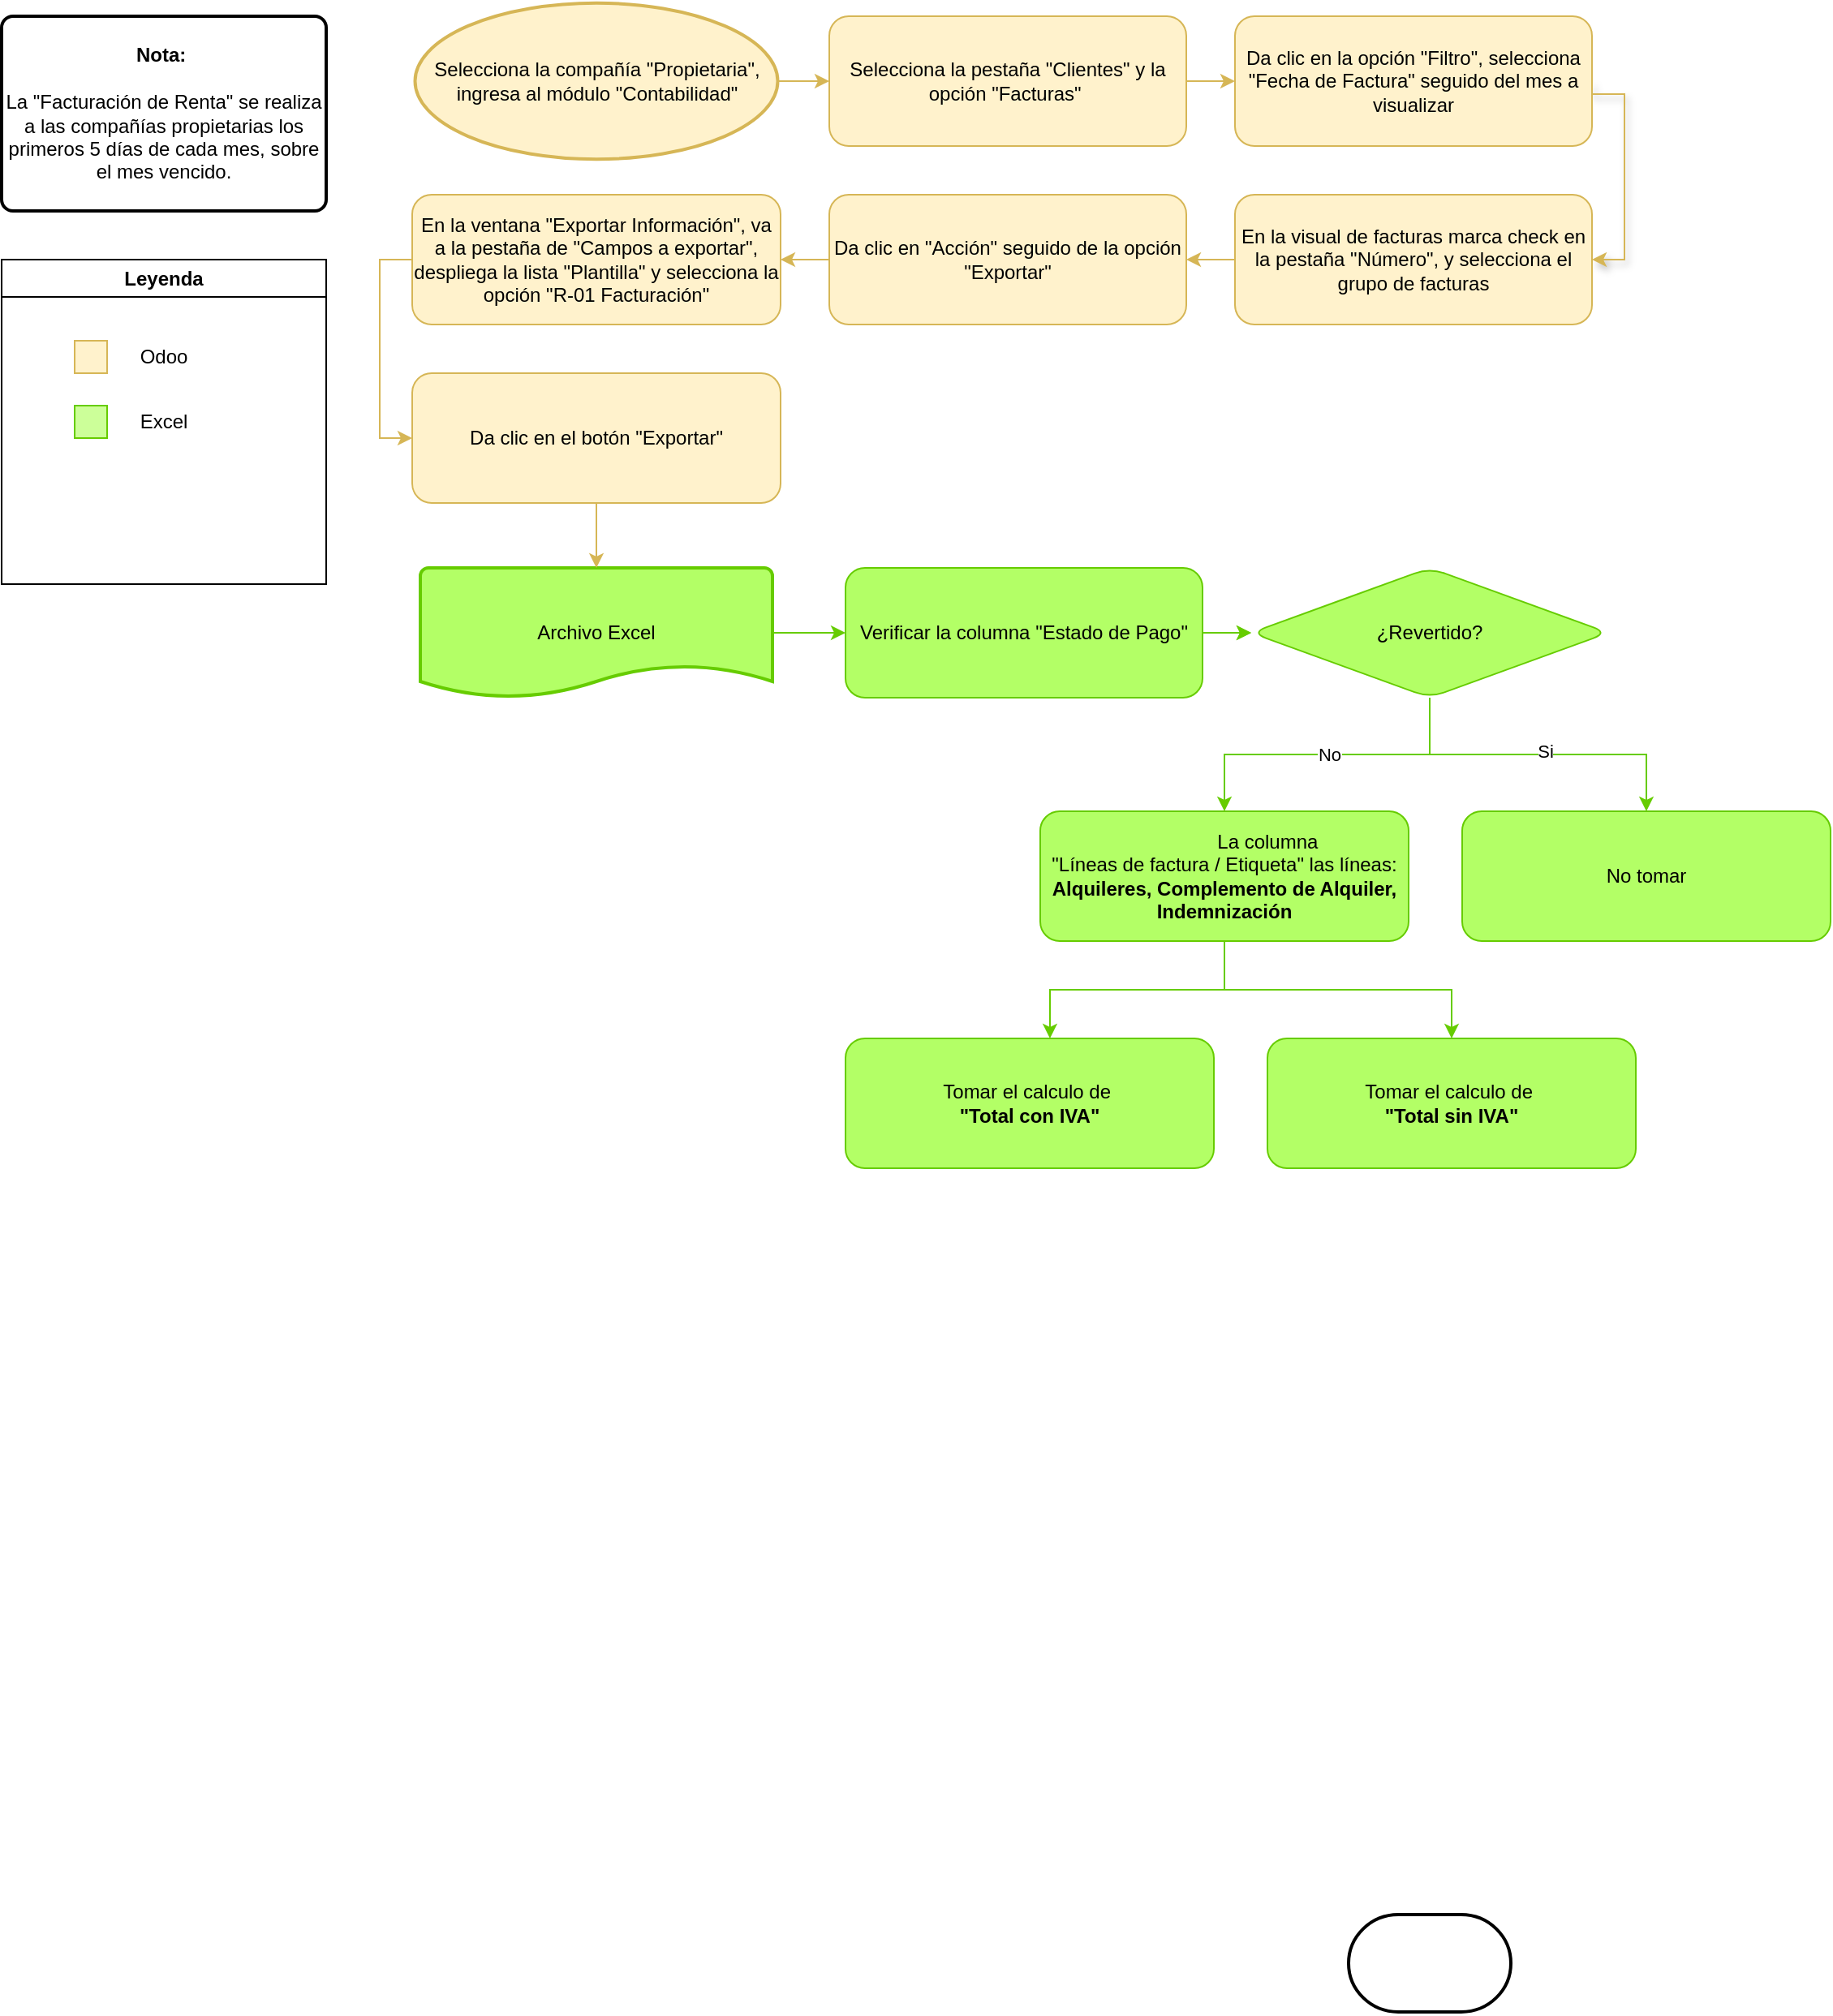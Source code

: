 <mxfile version="24.7.17" pages="5">
  <diagram id="C5RBs43oDa-KdzZeNtuy" name="Renta">
    <mxGraphModel dx="2021" dy="566" grid="1" gridSize="10" guides="1" tooltips="1" connect="1" arrows="1" fold="1" page="1" pageScale="1" pageWidth="827" pageHeight="1169" math="0" shadow="0">
      <root>
        <mxCell id="WIyWlLk6GJQsqaUBKTNV-0" />
        <mxCell id="WIyWlLk6GJQsqaUBKTNV-1" parent="WIyWlLk6GJQsqaUBKTNV-0" />
        <mxCell id="KAMWv7pemtYJYZv9y_ob-0" style="edgeStyle=orthogonalEdgeStyle;rounded=0;orthogonalLoop=1;jettySize=auto;html=1;fillColor=#fff2cc;strokeColor=#d6b656;" parent="WIyWlLk6GJQsqaUBKTNV-1" edge="1">
          <mxGeometry relative="1" as="geometry">
            <mxPoint x="220" y="140" as="targetPoint" />
            <mxPoint x="220" y="140" as="sourcePoint" />
          </mxGeometry>
        </mxCell>
        <mxCell id="KAMWv7pemtYJYZv9y_ob-62" style="edgeStyle=orthogonalEdgeStyle;rounded=0;orthogonalLoop=1;jettySize=auto;html=1;exitX=1;exitY=0.5;exitDx=0;exitDy=0;entryX=0;entryY=0.5;entryDx=0;entryDy=0;strokeColor=#D6B656;" parent="WIyWlLk6GJQsqaUBKTNV-1" source="WIyWlLk6GJQsqaUBKTNV-7" target="WIyWlLk6GJQsqaUBKTNV-12" edge="1">
          <mxGeometry relative="1" as="geometry" />
        </mxCell>
        <mxCell id="WIyWlLk6GJQsqaUBKTNV-7" value="Selecciona la pestaña &quot;Clientes&quot; y la opción &quot;Facturas&quot;&amp;nbsp;" style="rounded=1;whiteSpace=wrap;html=1;fontSize=12;glass=0;strokeWidth=1;shadow=0;fillColor=#fff2cc;strokeColor=#d6b656;" parent="WIyWlLk6GJQsqaUBKTNV-1" vertex="1">
          <mxGeometry x="330" y="70.01" width="220" height="80" as="geometry" />
        </mxCell>
        <mxCell id="KAMWv7pemtYJYZv9y_ob-55" style="edgeStyle=orthogonalEdgeStyle;rounded=0;orthogonalLoop=1;jettySize=auto;html=1;exitX=1;exitY=0.5;exitDx=0;exitDy=0;strokeColor=#D6B656;fillColor=#FFD966;shadow=1;entryX=1;entryY=0.5;entryDx=0;entryDy=0;" parent="WIyWlLk6GJQsqaUBKTNV-1" source="WIyWlLk6GJQsqaUBKTNV-12" target="KAMWv7pemtYJYZv9y_ob-1" edge="1">
          <mxGeometry relative="1" as="geometry">
            <mxPoint x="820.345" y="240" as="targetPoint" />
            <Array as="points">
              <mxPoint x="800" y="118" />
              <mxPoint x="820" y="118" />
              <mxPoint x="820" y="220" />
            </Array>
          </mxGeometry>
        </mxCell>
        <mxCell id="WIyWlLk6GJQsqaUBKTNV-12" value="Da clic en la opción &quot;Filtro&quot;, selecciona &quot;Fecha de Factura&quot; seguido del mes a visualizar" style="rounded=1;whiteSpace=wrap;html=1;fontSize=12;glass=0;strokeWidth=1;shadow=0;fillColor=#fff2cc;strokeColor=#d6b656;" parent="WIyWlLk6GJQsqaUBKTNV-1" vertex="1">
          <mxGeometry x="580" y="70.01" width="220" height="80" as="geometry" />
        </mxCell>
        <mxCell id="KAMWv7pemtYJYZv9y_ob-59" style="edgeStyle=orthogonalEdgeStyle;rounded=0;orthogonalLoop=1;jettySize=auto;html=1;exitX=0;exitY=0.5;exitDx=0;exitDy=0;entryX=1;entryY=0.5;entryDx=0;entryDy=0;strokeColor=#D6B656;" parent="WIyWlLk6GJQsqaUBKTNV-1" source="KAMWv7pemtYJYZv9y_ob-1" target="KAMWv7pemtYJYZv9y_ob-3" edge="1">
          <mxGeometry relative="1" as="geometry" />
        </mxCell>
        <mxCell id="KAMWv7pemtYJYZv9y_ob-1" value="En la visual de facturas marca check en la pestaña &quot;Número&quot;, y selecciona el grupo de facturas" style="rounded=1;whiteSpace=wrap;html=1;fontSize=12;glass=0;strokeWidth=1;shadow=0;fillColor=#FFF2CC;strokeColor=#d6b656;" parent="WIyWlLk6GJQsqaUBKTNV-1" vertex="1">
          <mxGeometry x="580" y="180" width="220" height="80" as="geometry" />
        </mxCell>
        <mxCell id="KAMWv7pemtYJYZv9y_ob-60" value="" style="edgeStyle=orthogonalEdgeStyle;rounded=0;orthogonalLoop=1;jettySize=auto;html=1;strokeColor=#D6B656;" parent="WIyWlLk6GJQsqaUBKTNV-1" source="KAMWv7pemtYJYZv9y_ob-3" target="KAMWv7pemtYJYZv9y_ob-38" edge="1">
          <mxGeometry relative="1" as="geometry" />
        </mxCell>
        <mxCell id="KAMWv7pemtYJYZv9y_ob-3" value="Da clic en &quot;Acción&quot; seguido de la opción &quot;Exportar&quot;" style="rounded=1;whiteSpace=wrap;html=1;fontSize=12;glass=0;strokeWidth=1;shadow=0;fillColor=#fff2cc;strokeColor=#d6b656;" parent="WIyWlLk6GJQsqaUBKTNV-1" vertex="1">
          <mxGeometry x="330" y="180" width="220" height="80" as="geometry" />
        </mxCell>
        <mxCell id="xKKki33RpCwuL4efQ2zm-20" style="edgeStyle=orthogonalEdgeStyle;rounded=0;orthogonalLoop=1;jettySize=auto;html=1;exitX=1;exitY=0.5;exitDx=0;exitDy=0;exitPerimeter=0;entryX=0;entryY=0.5;entryDx=0;entryDy=0;strokeColor=#66CC00;" parent="WIyWlLk6GJQsqaUBKTNV-1" source="KAMWv7pemtYJYZv9y_ob-32" target="KAMWv7pemtYJYZv9y_ob-66" edge="1">
          <mxGeometry relative="1" as="geometry" />
        </mxCell>
        <mxCell id="KAMWv7pemtYJYZv9y_ob-32" value="Archivo Excel" style="strokeWidth=2;html=1;shape=mxgraph.flowchart.document2;whiteSpace=wrap;size=0.25;fillColor=#B3FF66;strokeColor=#66CC00;" parent="WIyWlLk6GJQsqaUBKTNV-1" vertex="1">
          <mxGeometry x="78" y="410" width="217" height="80" as="geometry" />
        </mxCell>
        <mxCell id="KAMWv7pemtYJYZv9y_ob-34" value="" style="strokeWidth=2;html=1;shape=mxgraph.flowchart.terminator;whiteSpace=wrap;" parent="WIyWlLk6GJQsqaUBKTNV-1" vertex="1">
          <mxGeometry x="650" y="1240" width="100" height="60" as="geometry" />
        </mxCell>
        <mxCell id="KAMWv7pemtYJYZv9y_ob-63" style="edgeStyle=orthogonalEdgeStyle;rounded=0;orthogonalLoop=1;jettySize=auto;html=1;exitX=0;exitY=0.5;exitDx=0;exitDy=0;entryX=0;entryY=0.5;entryDx=0;entryDy=0;strokeColor=#D6B656;" parent="WIyWlLk6GJQsqaUBKTNV-1" source="KAMWv7pemtYJYZv9y_ob-38" target="KAMWv7pemtYJYZv9y_ob-45" edge="1">
          <mxGeometry relative="1" as="geometry" />
        </mxCell>
        <mxCell id="KAMWv7pemtYJYZv9y_ob-38" value="En la ventana &quot;Exportar Información&quot;, va a la pestaña de &quot;Campos a exportar&quot;, despliega la lista &quot;Plantilla&quot; y selecciona la opción &quot;R-01 Facturación&quot;" style="rounded=1;whiteSpace=wrap;html=1;fontSize=12;glass=0;strokeWidth=1;shadow=0;fillColor=#fff2cc;strokeColor=#d6b656;" parent="WIyWlLk6GJQsqaUBKTNV-1" vertex="1">
          <mxGeometry x="73" y="180" width="227" height="80" as="geometry" />
        </mxCell>
        <mxCell id="KAMWv7pemtYJYZv9y_ob-42" value="Leyenda" style="swimlane;whiteSpace=wrap;html=1;" parent="WIyWlLk6GJQsqaUBKTNV-1" vertex="1">
          <mxGeometry x="-180" y="220" width="200" height="200" as="geometry" />
        </mxCell>
        <mxCell id="KAMWv7pemtYJYZv9y_ob-40" value="" style="whiteSpace=wrap;html=1;fillColor=#fff2cc;strokeColor=#d6b656;" parent="KAMWv7pemtYJYZv9y_ob-42" vertex="1">
          <mxGeometry x="45" y="50" width="20" height="20" as="geometry" />
        </mxCell>
        <mxCell id="KAMWv7pemtYJYZv9y_ob-41" value="Odoo" style="text;strokeColor=none;align=center;fillColor=none;html=1;verticalAlign=middle;whiteSpace=wrap;rounded=0;" parent="KAMWv7pemtYJYZv9y_ob-42" vertex="1">
          <mxGeometry x="70" y="45" width="60" height="30" as="geometry" />
        </mxCell>
        <mxCell id="KAMWv7pemtYJYZv9y_ob-43" value="" style="whiteSpace=wrap;html=1;fillColor=#CCFF99;strokeColor=#66CC00;" parent="KAMWv7pemtYJYZv9y_ob-42" vertex="1">
          <mxGeometry x="45" y="90" width="20" height="20" as="geometry" />
        </mxCell>
        <mxCell id="KAMWv7pemtYJYZv9y_ob-46" value="Excel" style="text;strokeColor=none;align=center;fillColor=none;html=1;verticalAlign=middle;whiteSpace=wrap;rounded=0;" parent="KAMWv7pemtYJYZv9y_ob-42" vertex="1">
          <mxGeometry x="70" y="85" width="60" height="30" as="geometry" />
        </mxCell>
        <mxCell id="KAMWv7pemtYJYZv9y_ob-45" value="Da clic en el botón &quot;Exportar&quot;" style="rounded=1;whiteSpace=wrap;html=1;fontSize=12;glass=0;strokeWidth=1;shadow=0;fillColor=#fff2cc;strokeColor=#d6b656;" parent="WIyWlLk6GJQsqaUBKTNV-1" vertex="1">
          <mxGeometry x="73" y="290" width="227" height="80" as="geometry" />
        </mxCell>
        <mxCell id="KAMWv7pemtYJYZv9y_ob-47" value="" style="rounded=0;html=1;jettySize=auto;orthogonalLoop=1;fontSize=11;endArrow=block;endFill=0;endSize=8;strokeWidth=1;shadow=0;labelBackgroundColor=none;edgeStyle=orthogonalEdgeStyle;entryX=0;entryY=0.5;entryDx=0;entryDy=0;fillColor=#fff2cc;strokeColor=#d6b656;" parent="WIyWlLk6GJQsqaUBKTNV-1" target="KAMWv7pemtYJYZv9y_ob-33" edge="1">
          <mxGeometry relative="1" as="geometry">
            <mxPoint x="180" y="111.25" as="sourcePoint" />
            <mxPoint x="365" y="111" as="targetPoint" />
          </mxGeometry>
        </mxCell>
        <mxCell id="KAMWv7pemtYJYZv9y_ob-61" style="edgeStyle=orthogonalEdgeStyle;rounded=0;orthogonalLoop=1;jettySize=auto;html=1;exitX=1;exitY=0.5;exitDx=0;exitDy=0;exitPerimeter=0;entryX=0;entryY=0.5;entryDx=0;entryDy=0;strokeColor=#D6B656;" parent="WIyWlLk6GJQsqaUBKTNV-1" source="KAMWv7pemtYJYZv9y_ob-33" target="WIyWlLk6GJQsqaUBKTNV-7" edge="1">
          <mxGeometry relative="1" as="geometry" />
        </mxCell>
        <mxCell id="KAMWv7pemtYJYZv9y_ob-33" value="Selecciona la compañía &quot;Propietaria&quot;,&lt;div&gt;ingresa al módulo &quot;Contabilidad&quot;&lt;/div&gt;" style="strokeWidth=2;html=1;shape=mxgraph.flowchart.start_1;whiteSpace=wrap;fillColor=#fff2cc;strokeColor=#d6b656;" parent="WIyWlLk6GJQsqaUBKTNV-1" vertex="1">
          <mxGeometry x="74.75" y="61.88" width="223.5" height="96.25" as="geometry" />
        </mxCell>
        <mxCell id="xKKki33RpCwuL4efQ2zm-1" value="" style="edgeStyle=orthogonalEdgeStyle;rounded=0;orthogonalLoop=1;jettySize=auto;html=1;strokeColor=#66CC00;" parent="WIyWlLk6GJQsqaUBKTNV-1" source="KAMWv7pemtYJYZv9y_ob-66" target="xKKki33RpCwuL4efQ2zm-0" edge="1">
          <mxGeometry relative="1" as="geometry" />
        </mxCell>
        <mxCell id="xKKki33RpCwuL4efQ2zm-21" value="" style="edgeStyle=orthogonalEdgeStyle;rounded=0;orthogonalLoop=1;jettySize=auto;html=1;strokeColor=#66CC00;" parent="WIyWlLk6GJQsqaUBKTNV-1" source="KAMWv7pemtYJYZv9y_ob-66" target="xKKki33RpCwuL4efQ2zm-0" edge="1">
          <mxGeometry relative="1" as="geometry" />
        </mxCell>
        <mxCell id="KAMWv7pemtYJYZv9y_ob-66" value="Verificar la columna &quot;Estado de Pago&quot;" style="rounded=1;whiteSpace=wrap;html=1;fontSize=12;glass=0;strokeWidth=1;shadow=0;fillColor=#B3FF66;strokeColor=#66CC00;" parent="WIyWlLk6GJQsqaUBKTNV-1" vertex="1">
          <mxGeometry x="340" y="410" width="220" height="80" as="geometry" />
        </mxCell>
        <mxCell id="kYqyuDIetXGQaD2MVxCo-0" value="&lt;b&gt;Nota:&amp;nbsp;&lt;/b&gt;&lt;div&gt;&lt;br&gt;&lt;div&gt;La &quot;Facturación de Renta&quot; se realiza a las compañías propietarias los primeros 5 días de cada mes, sobre el mes vencido.&lt;/div&gt;&lt;/div&gt;" style="rounded=1;whiteSpace=wrap;html=1;absoluteArcSize=1;arcSize=14;strokeWidth=2;" parent="WIyWlLk6GJQsqaUBKTNV-1" vertex="1">
          <mxGeometry x="-180" y="70.01" width="200" height="120" as="geometry" />
        </mxCell>
        <mxCell id="xKKki33RpCwuL4efQ2zm-15" style="edgeStyle=orthogonalEdgeStyle;rounded=0;orthogonalLoop=1;jettySize=auto;html=1;exitX=0.5;exitY=1;exitDx=0;exitDy=0;entryX=0.5;entryY=0;entryDx=0;entryDy=0;strokeColor=#66CC00;" parent="WIyWlLk6GJQsqaUBKTNV-1" source="xKKki33RpCwuL4efQ2zm-0" target="xKKki33RpCwuL4efQ2zm-3" edge="1">
          <mxGeometry relative="1" as="geometry" />
        </mxCell>
        <mxCell id="N-dcE0tU0T5j_lqWAZVN-1" value="Si" style="edgeLabel;html=1;align=center;verticalAlign=middle;resizable=0;points=[];" vertex="1" connectable="0" parent="xKKki33RpCwuL4efQ2zm-15">
          <mxGeometry x="0.107" y="2" relative="1" as="geometry">
            <mxPoint x="-7" as="offset" />
          </mxGeometry>
        </mxCell>
        <mxCell id="xKKki33RpCwuL4efQ2zm-16" value="" style="edgeStyle=orthogonalEdgeStyle;rounded=0;orthogonalLoop=1;jettySize=auto;html=1;exitX=0.5;exitY=1;exitDx=0;exitDy=0;entryX=0.5;entryY=0;entryDx=0;entryDy=0;strokeColor=#66CC00;" parent="WIyWlLk6GJQsqaUBKTNV-1" source="xKKki33RpCwuL4efQ2zm-0" target="xKKki33RpCwuL4efQ2zm-2" edge="1">
          <mxGeometry relative="1" as="geometry" />
        </mxCell>
        <mxCell id="N-dcE0tU0T5j_lqWAZVN-4" value="No" style="edgeLabel;html=1;align=center;verticalAlign=middle;resizable=0;points=[];" vertex="1" connectable="0" parent="xKKki33RpCwuL4efQ2zm-16">
          <mxGeometry x="-0.012" relative="1" as="geometry">
            <mxPoint as="offset" />
          </mxGeometry>
        </mxCell>
        <mxCell id="xKKki33RpCwuL4efQ2zm-0" value="¿Revertido?" style="rhombus;whiteSpace=wrap;html=1;fillColor=#B3FF66;strokeColor=#66CC00;rounded=1;glass=0;strokeWidth=1;shadow=0;" parent="WIyWlLk6GJQsqaUBKTNV-1" vertex="1">
          <mxGeometry x="590" y="410" width="220" height="80" as="geometry" />
        </mxCell>
        <mxCell id="N-dcE0tU0T5j_lqWAZVN-6" style="edgeStyle=orthogonalEdgeStyle;rounded=0;orthogonalLoop=1;jettySize=auto;html=1;exitX=0.5;exitY=1;exitDx=0;exitDy=0;entryX=0.5;entryY=0;entryDx=0;entryDy=0;strokeColor=#66CC00;" edge="1" parent="WIyWlLk6GJQsqaUBKTNV-1" source="xKKki33RpCwuL4efQ2zm-2" target="xKKki33RpCwuL4efQ2zm-19">
          <mxGeometry relative="1" as="geometry" />
        </mxCell>
        <mxCell id="xKKki33RpCwuL4efQ2zm-2" value="&lt;span style=&quot;white-space: pre;&quot;&gt;&#x9;&lt;span style=&quot;white-space: pre;&quot;&gt;&#x9;&lt;/span&gt;&lt;/span&gt;La columna&lt;div&gt;&amp;nbsp;&quot;Líneas de factura /&amp;nbsp;&lt;span style=&quot;background-color: initial;&quot;&gt;Etiqueta&quot; las líneas:&amp;nbsp;&lt;/span&gt;&lt;div&gt;&lt;b style=&quot;background-color: initial;&quot;&gt;Alquileres, Complemento de Alquiler, Indemnización&lt;/b&gt;&lt;/div&gt;&lt;/div&gt;" style="rounded=1;whiteSpace=wrap;html=1;fontSize=12;glass=0;strokeWidth=1;shadow=0;fillColor=#B3FF66;strokeColor=#66CC00;" parent="WIyWlLk6GJQsqaUBKTNV-1" vertex="1">
          <mxGeometry x="460" y="560" width="227" height="80" as="geometry" />
        </mxCell>
        <mxCell id="xKKki33RpCwuL4efQ2zm-3" value="No tomar" style="rounded=1;whiteSpace=wrap;html=1;fontSize=12;glass=0;strokeWidth=1;shadow=0;fillColor=#B3FF66;strokeColor=#66CC00;" parent="WIyWlLk6GJQsqaUBKTNV-1" vertex="1">
          <mxGeometry x="720" y="560" width="227" height="80" as="geometry" />
        </mxCell>
        <mxCell id="xKKki33RpCwuL4efQ2zm-13" style="edgeStyle=orthogonalEdgeStyle;rounded=0;orthogonalLoop=1;jettySize=auto;html=1;exitX=0.5;exitY=1;exitDx=0;exitDy=0;entryX=0.5;entryY=0;entryDx=0;entryDy=0;entryPerimeter=0;strokeColor=#D6B656;" parent="WIyWlLk6GJQsqaUBKTNV-1" source="KAMWv7pemtYJYZv9y_ob-45" target="KAMWv7pemtYJYZv9y_ob-32" edge="1">
          <mxGeometry relative="1" as="geometry" />
        </mxCell>
        <mxCell id="xKKki33RpCwuL4efQ2zm-18" value="&lt;font style=&quot;vertical-align: inherit;&quot;&gt;&lt;font style=&quot;vertical-align: inherit;&quot;&gt;Tomar el calculo de&amp;nbsp;&lt;/font&gt;&lt;/font&gt;&lt;div&gt;&lt;font style=&quot;vertical-align: inherit;&quot;&gt;&lt;font style=&quot;vertical-align: inherit;&quot;&gt;&lt;b&gt;&quot;Total con IVA&quot;&lt;/b&gt;&lt;/font&gt;&lt;/font&gt;&lt;/div&gt;" style="rounded=1;whiteSpace=wrap;html=1;fontSize=12;glass=0;strokeWidth=1;shadow=0;fillColor=#B3FF66;strokeColor=#66CC00;" parent="WIyWlLk6GJQsqaUBKTNV-1" vertex="1">
          <mxGeometry x="340" y="700" width="227" height="80" as="geometry" />
        </mxCell>
        <mxCell id="xKKki33RpCwuL4efQ2zm-19" value="Tomar el calculo de&amp;nbsp;&lt;div&gt;&lt;b&gt;&quot;Total sin IVA&quot;&lt;/b&gt;&lt;/div&gt;" style="rounded=1;whiteSpace=wrap;html=1;fontSize=12;glass=0;strokeWidth=1;shadow=0;fillColor=#B3FF66;strokeColor=#66CC00;" parent="WIyWlLk6GJQsqaUBKTNV-1" vertex="1">
          <mxGeometry x="600" y="700" width="227" height="80" as="geometry" />
        </mxCell>
        <mxCell id="N-dcE0tU0T5j_lqWAZVN-5" style="edgeStyle=orthogonalEdgeStyle;rounded=0;orthogonalLoop=1;jettySize=auto;html=1;exitX=0.5;exitY=1;exitDx=0;exitDy=0;entryX=0.555;entryY=0;entryDx=0;entryDy=0;entryPerimeter=0;strokeColor=#66CC00;" edge="1" parent="WIyWlLk6GJQsqaUBKTNV-1" source="xKKki33RpCwuL4efQ2zm-2" target="xKKki33RpCwuL4efQ2zm-18">
          <mxGeometry relative="1" as="geometry" />
        </mxCell>
      </root>
    </mxGraphModel>
  </diagram>
  <diagram id="-vHR2xykFvGKS9n4lJ0j" name="Gastos Reembolsables">
    <mxGraphModel dx="2021" dy="566" grid="1" gridSize="10" guides="1" tooltips="1" connect="1" arrows="1" fold="1" page="1" pageScale="1" pageWidth="827" pageHeight="1169" math="0" shadow="0">
      <root>
        <mxCell id="0" />
        <mxCell id="1" parent="0" />
        <mxCell id="HabyqpvQ-63LSKwvWhZR-1" style="edgeStyle=orthogonalEdgeStyle;rounded=0;orthogonalLoop=1;jettySize=auto;html=1;fillColor=#fff2cc;strokeColor=#d6b656;" parent="1" edge="1">
          <mxGeometry relative="1" as="geometry">
            <mxPoint x="220" y="140" as="targetPoint" />
            <mxPoint x="220" y="140" as="sourcePoint" />
          </mxGeometry>
        </mxCell>
        <mxCell id="E8Wn0cG4T92t8glCtYgr-1" value="" style="edgeStyle=orthogonalEdgeStyle;rounded=0;orthogonalLoop=1;jettySize=auto;html=1;strokeColor=#D6B656;" parent="1" source="HabyqpvQ-63LSKwvWhZR-3" target="HabyqpvQ-63LSKwvWhZR-26" edge="1">
          <mxGeometry relative="1" as="geometry" />
        </mxCell>
        <mxCell id="HabyqpvQ-63LSKwvWhZR-3" value="Selecciona la pestaña &quot;Clientes&quot; y la opción &quot;Facturas Gastos Reembolsables&quot;&amp;nbsp;" style="rounded=1;whiteSpace=wrap;html=1;fontSize=12;glass=0;strokeWidth=1;shadow=0;fillColor=#fff2cc;strokeColor=#d6b656;" parent="1" vertex="1">
          <mxGeometry x="330" y="70.01" width="220" height="80" as="geometry" />
        </mxCell>
        <mxCell id="E8Wn0cG4T92t8glCtYgr-4" style="edgeStyle=orthogonalEdgeStyle;rounded=0;orthogonalLoop=1;jettySize=auto;html=1;exitX=0;exitY=0.5;exitDx=0;exitDy=0;entryX=1;entryY=0.5;entryDx=0;entryDy=0;strokeColor=#D6B656;" parent="1" source="HabyqpvQ-63LSKwvWhZR-5" target="HabyqpvQ-63LSKwvWhZR-7" edge="1">
          <mxGeometry relative="1" as="geometry" />
        </mxCell>
        <mxCell id="HabyqpvQ-63LSKwvWhZR-5" value="Da clic en la opción &quot;Filtro&quot;, selecciona &quot;Fecha de Factura&quot; seguido del mes a visualizar" style="rounded=1;whiteSpace=wrap;html=1;fontSize=12;glass=0;strokeWidth=1;shadow=0;fillColor=#fff2cc;strokeColor=#d6b656;" parent="1" vertex="1">
          <mxGeometry x="580" y="190" width="220" height="80" as="geometry" />
        </mxCell>
        <mxCell id="HabyqpvQ-63LSKwvWhZR-6" style="edgeStyle=orthogonalEdgeStyle;rounded=0;orthogonalLoop=1;jettySize=auto;html=1;exitX=0;exitY=0.5;exitDx=0;exitDy=0;entryX=1;entryY=0.5;entryDx=0;entryDy=0;strokeColor=#D6B656;" parent="1" source="HabyqpvQ-63LSKwvWhZR-7" target="HabyqpvQ-63LSKwvWhZR-9" edge="1">
          <mxGeometry relative="1" as="geometry" />
        </mxCell>
        <mxCell id="HabyqpvQ-63LSKwvWhZR-7" value="En la visual de facturas marca check en la pestaña &quot;Número&quot;, y selecciona el grupo de facturas" style="rounded=1;whiteSpace=wrap;html=1;fontSize=12;glass=0;strokeWidth=1;shadow=0;fillColor=#FFF2CC;strokeColor=#d6b656;" parent="1" vertex="1">
          <mxGeometry x="330" y="190" width="220" height="80" as="geometry" />
        </mxCell>
        <mxCell id="2YpaQFn7NCSF2Sjay1o--1" style="edgeStyle=orthogonalEdgeStyle;rounded=0;orthogonalLoop=1;jettySize=auto;html=1;exitX=0;exitY=0.5;exitDx=0;exitDy=0;entryX=0;entryY=0.5;entryDx=0;entryDy=0;strokeColor=#D6B656;" parent="1" source="HabyqpvQ-63LSKwvWhZR-9" target="HabyqpvQ-63LSKwvWhZR-12" edge="1">
          <mxGeometry relative="1" as="geometry" />
        </mxCell>
        <mxCell id="HabyqpvQ-63LSKwvWhZR-9" value="Da clic en &quot;Acción&quot; seguido de la opción &quot;Exportar&quot;" style="rounded=1;whiteSpace=wrap;html=1;fontSize=12;glass=0;strokeWidth=1;shadow=0;fillColor=#fff2cc;strokeColor=#d6b656;" parent="1" vertex="1">
          <mxGeometry x="74.75" y="190" width="220" height="80" as="geometry" />
        </mxCell>
        <mxCell id="2YpaQFn7NCSF2Sjay1o--2" value="" style="edgeStyle=orthogonalEdgeStyle;rounded=0;orthogonalLoop=1;jettySize=auto;html=1;strokeColor=#D6B656;" parent="1" source="HabyqpvQ-63LSKwvWhZR-12" target="HabyqpvQ-63LSKwvWhZR-19" edge="1">
          <mxGeometry relative="1" as="geometry" />
        </mxCell>
        <mxCell id="HabyqpvQ-63LSKwvWhZR-12" value="En la ventana &quot;Exportar Información&quot;, va la pestaña de &quot;Campos a exportar&quot;, despliega la lista &quot;Plantilla&quot; y selecciona la opción &quot;R-02 Facturación&quot;" style="rounded=1;whiteSpace=wrap;html=1;fontSize=12;glass=0;strokeWidth=1;shadow=0;fillColor=#fff2cc;strokeColor=#d6b656;" parent="1" vertex="1">
          <mxGeometry x="71.25" y="310" width="227" height="80" as="geometry" />
        </mxCell>
        <mxCell id="HabyqpvQ-63LSKwvWhZR-13" value="Leyenda" style="swimlane;whiteSpace=wrap;html=1;" parent="1" vertex="1">
          <mxGeometry x="-180" y="220" width="200" height="200" as="geometry" />
        </mxCell>
        <mxCell id="HabyqpvQ-63LSKwvWhZR-14" value="" style="whiteSpace=wrap;html=1;fillColor=#fff2cc;strokeColor=#d6b656;" parent="HabyqpvQ-63LSKwvWhZR-13" vertex="1">
          <mxGeometry x="45" y="50" width="20" height="20" as="geometry" />
        </mxCell>
        <mxCell id="HabyqpvQ-63LSKwvWhZR-15" value="Odoo" style="text;strokeColor=none;align=center;fillColor=none;html=1;verticalAlign=middle;whiteSpace=wrap;rounded=0;" parent="HabyqpvQ-63LSKwvWhZR-13" vertex="1">
          <mxGeometry x="70" y="45" width="60" height="30" as="geometry" />
        </mxCell>
        <mxCell id="HabyqpvQ-63LSKwvWhZR-16" value="" style="whiteSpace=wrap;html=1;fillColor=#CCFF99;strokeColor=#66CC00;" parent="HabyqpvQ-63LSKwvWhZR-13" vertex="1">
          <mxGeometry x="45" y="90" width="20" height="20" as="geometry" />
        </mxCell>
        <mxCell id="HabyqpvQ-63LSKwvWhZR-17" value="Excel" style="text;strokeColor=none;align=center;fillColor=none;html=1;verticalAlign=middle;whiteSpace=wrap;rounded=0;" parent="HabyqpvQ-63LSKwvWhZR-13" vertex="1">
          <mxGeometry x="70" y="85" width="60" height="30" as="geometry" />
        </mxCell>
        <mxCell id="HabyqpvQ-63LSKwvWhZR-18" value="" style="whiteSpace=wrap;html=1;fillColor=#C3ABD0;strokeColor=#B5739D;" parent="HabyqpvQ-63LSKwvWhZR-13" vertex="1">
          <mxGeometry x="45" y="130" width="20" height="20" as="geometry" />
        </mxCell>
        <mxCell id="HabyqpvQ-63LSKwvWhZR-19" value="Da clic en el botón &quot;Exportar&quot;" style="rounded=1;whiteSpace=wrap;html=1;fontSize=12;glass=0;strokeWidth=1;shadow=0;fillColor=#fff2cc;strokeColor=#d6b656;" parent="1" vertex="1">
          <mxGeometry x="326.5" y="310" width="227" height="80" as="geometry" />
        </mxCell>
        <mxCell id="HabyqpvQ-63LSKwvWhZR-20" value="" style="rounded=0;html=1;jettySize=auto;orthogonalLoop=1;fontSize=11;endArrow=block;endFill=0;endSize=8;strokeWidth=1;shadow=0;labelBackgroundColor=none;edgeStyle=orthogonalEdgeStyle;entryX=0;entryY=0.5;entryDx=0;entryDy=0;fillColor=#fff2cc;strokeColor=#d6b656;" parent="1" target="HabyqpvQ-63LSKwvWhZR-22" edge="1">
          <mxGeometry relative="1" as="geometry">
            <mxPoint x="180" y="111.25" as="sourcePoint" />
            <mxPoint x="365" y="111" as="targetPoint" />
          </mxGeometry>
        </mxCell>
        <mxCell id="HabyqpvQ-63LSKwvWhZR-21" style="edgeStyle=orthogonalEdgeStyle;rounded=0;orthogonalLoop=1;jettySize=auto;html=1;exitX=1;exitY=0.5;exitDx=0;exitDy=0;exitPerimeter=0;entryX=0;entryY=0.5;entryDx=0;entryDy=0;strokeColor=#D6B656;" parent="1" source="HabyqpvQ-63LSKwvWhZR-22" target="HabyqpvQ-63LSKwvWhZR-3" edge="1">
          <mxGeometry relative="1" as="geometry">
            <Array as="points">
              <mxPoint x="320" y="110" />
              <mxPoint x="320" y="110" />
            </Array>
          </mxGeometry>
        </mxCell>
        <mxCell id="HabyqpvQ-63LSKwvWhZR-22" value="&lt;div&gt;Selecciona la compañía &quot;Operadora&quot;,&lt;/div&gt;ingresa al módulo &quot;Contabilidad&quot;" style="strokeWidth=2;html=1;shape=mxgraph.flowchart.start_1;whiteSpace=wrap;fillColor=#fff2cc;strokeColor=#d6b656;" parent="1" vertex="1">
          <mxGeometry x="74.75" y="61.88" width="223.5" height="96.25" as="geometry" />
        </mxCell>
        <mxCell id="HabyqpvQ-63LSKwvWhZR-25" value="&lt;b&gt;Nota:&amp;nbsp;&lt;/b&gt;&lt;div&gt;&lt;br&gt;&lt;div&gt;Los &quot;Gastos Reembolsables&quot; se facturan para las compañías operadoras los primeros 5 días de cada mes.&lt;/div&gt;&lt;/div&gt;" style="rounded=1;whiteSpace=wrap;html=1;absoluteArcSize=1;arcSize=14;strokeWidth=2;" parent="1" vertex="1">
          <mxGeometry x="-180" y="70" width="200" height="120" as="geometry" />
        </mxCell>
        <mxCell id="E8Wn0cG4T92t8glCtYgr-3" style="edgeStyle=orthogonalEdgeStyle;rounded=0;orthogonalLoop=1;jettySize=auto;html=1;exitX=1;exitY=0.5;exitDx=0;exitDy=0;entryX=1;entryY=0.5;entryDx=0;entryDy=0;strokeColor=#D6B656;" parent="1" source="HabyqpvQ-63LSKwvWhZR-26" target="HabyqpvQ-63LSKwvWhZR-5" edge="1">
          <mxGeometry relative="1" as="geometry" />
        </mxCell>
        <mxCell id="HabyqpvQ-63LSKwvWhZR-26" value="En la ventana emergente selecciona el &quot;Grupo Condominio&quot; y da clic en el botón &quot;Facturas Gastos Reembolsables&quot;" style="rounded=1;whiteSpace=wrap;html=1;fontSize=12;glass=0;strokeWidth=1;shadow=0;fillColor=#fff2cc;strokeColor=#d6b656;" parent="1" vertex="1">
          <mxGeometry x="580" y="70.01" width="220" height="80" as="geometry" />
        </mxCell>
        <mxCell id="3xKkBu2r6gg5oFQvsSZV-1" style="edgeStyle=orthogonalEdgeStyle;rounded=0;orthogonalLoop=1;jettySize=auto;html=1;exitX=1;exitY=0.5;exitDx=0;exitDy=0;exitPerimeter=0;entryX=0;entryY=0.5;entryDx=0;entryDy=0;strokeColor=#66CC00;" parent="1" source="3xKkBu2r6gg5oFQvsSZV-2" target="3xKkBu2r6gg5oFQvsSZV-5" edge="1">
          <mxGeometry relative="1" as="geometry" />
        </mxCell>
        <mxCell id="3xKkBu2r6gg5oFQvsSZV-2" value="Archivo Excel" style="strokeWidth=2;html=1;shape=mxgraph.flowchart.document2;whiteSpace=wrap;size=0.25;fillColor=#B3FF66;strokeColor=#66CC00;" parent="1" vertex="1">
          <mxGeometry x="75" y="439" width="217" height="80" as="geometry" />
        </mxCell>
        <mxCell id="3xKkBu2r6gg5oFQvsSZV-3" value="" style="edgeStyle=orthogonalEdgeStyle;rounded=0;orthogonalLoop=1;jettySize=auto;html=1;strokeColor=#66CC00;" parent="1" source="3xKkBu2r6gg5oFQvsSZV-5" target="3xKkBu2r6gg5oFQvsSZV-8" edge="1">
          <mxGeometry relative="1" as="geometry" />
        </mxCell>
        <mxCell id="3xKkBu2r6gg5oFQvsSZV-4" value="" style="edgeStyle=orthogonalEdgeStyle;rounded=0;orthogonalLoop=1;jettySize=auto;html=1;strokeColor=#66CC00;" parent="1" source="3xKkBu2r6gg5oFQvsSZV-5" target="3xKkBu2r6gg5oFQvsSZV-8" edge="1">
          <mxGeometry relative="1" as="geometry" />
        </mxCell>
        <mxCell id="3xKkBu2r6gg5oFQvsSZV-5" value="Verificar la columna &quot;Estado de Pago&quot;" style="rounded=1;whiteSpace=wrap;html=1;fontSize=12;glass=0;strokeWidth=1;shadow=0;fillColor=#B3FF66;strokeColor=#66CC00;" parent="1" vertex="1">
          <mxGeometry x="337" y="439" width="220" height="80" as="geometry" />
        </mxCell>
        <mxCell id="3xKkBu2r6gg5oFQvsSZV-6" style="edgeStyle=orthogonalEdgeStyle;rounded=0;orthogonalLoop=1;jettySize=auto;html=1;exitX=0.5;exitY=1;exitDx=0;exitDy=0;entryX=0.5;entryY=0;entryDx=0;entryDy=0;strokeColor=#66CC00;" parent="1" source="3xKkBu2r6gg5oFQvsSZV-8" target="3xKkBu2r6gg5oFQvsSZV-11" edge="1">
          <mxGeometry relative="1" as="geometry" />
        </mxCell>
        <mxCell id="3xKkBu2r6gg5oFQvsSZV-7" style="edgeStyle=orthogonalEdgeStyle;rounded=0;orthogonalLoop=1;jettySize=auto;html=1;exitX=0.5;exitY=1;exitDx=0;exitDy=0;entryX=0.5;entryY=0;entryDx=0;entryDy=0;strokeColor=#66CC00;" parent="1" source="3xKkBu2r6gg5oFQvsSZV-8" target="3xKkBu2r6gg5oFQvsSZV-10" edge="1">
          <mxGeometry relative="1" as="geometry" />
        </mxCell>
        <mxCell id="3xKkBu2r6gg5oFQvsSZV-8" value="¿Revertido?" style="rhombus;whiteSpace=wrap;html=1;fillColor=#B3FF66;strokeColor=#66CC00;rounded=1;glass=0;strokeWidth=1;shadow=0;" parent="1" vertex="1">
          <mxGeometry x="587" y="439" width="220" height="80" as="geometry" />
        </mxCell>
        <mxCell id="3xKkBu2r6gg5oFQvsSZV-9" style="edgeStyle=orthogonalEdgeStyle;rounded=0;orthogonalLoop=1;jettySize=auto;html=1;exitX=0.5;exitY=1;exitDx=0;exitDy=0;entryX=0.5;entryY=0;entryDx=0;entryDy=0;strokeColor=#66CC00;" parent="1" source="3xKkBu2r6gg5oFQvsSZV-10" target="3xKkBu2r6gg5oFQvsSZV-12" edge="1">
          <mxGeometry relative="1" as="geometry" />
        </mxCell>
        <mxCell id="3xKkBu2r6gg5oFQvsSZV-10" value="Tomar&amp;nbsp;" style="rounded=1;whiteSpace=wrap;html=1;fontSize=12;glass=0;strokeWidth=1;shadow=0;fillColor=#B3FF66;strokeColor=#66CC00;" parent="1" vertex="1">
          <mxGeometry x="467" y="609" width="227" height="80" as="geometry" />
        </mxCell>
        <mxCell id="3xKkBu2r6gg5oFQvsSZV-11" value="No tomar" style="rounded=1;whiteSpace=wrap;html=1;fontSize=12;glass=0;strokeWidth=1;shadow=0;fillColor=#B3FF66;strokeColor=#66CC00;" parent="1" vertex="1">
          <mxGeometry x="714" y="609" width="227" height="80" as="geometry" />
        </mxCell>
        <mxCell id="3xKkBu2r6gg5oFQvsSZV-12" value="Toma de la columna &quot;Líneas de factura / Etiqueta&quot; las líneas:&amp;nbsp;&lt;div&gt;&lt;br&gt;&lt;/div&gt;" style="rounded=1;whiteSpace=wrap;html=1;fontSize=12;glass=0;strokeWidth=1;shadow=0;fillColor=#B3FF66;strokeColor=#66CC00;" parent="1" vertex="1">
          <mxGeometry x="467" y="739" width="227" height="80" as="geometry" />
        </mxCell>
        <mxCell id="3xKkBu2r6gg5oFQvsSZV-13" value="Facturas Aliados" style="rounded=1;whiteSpace=wrap;html=1;fontSize=12;glass=0;strokeWidth=1;shadow=0;fillColor=#B3FF66;strokeColor=#66CC00;" parent="1" vertex="1">
          <mxGeometry x="260" y="830" width="227" height="80" as="geometry" />
        </mxCell>
        <mxCell id="3xKkBu2r6gg5oFQvsSZV-14" value="Facturas Propietaria" style="rounded=1;whiteSpace=wrap;html=1;fontSize=12;glass=0;strokeWidth=1;shadow=0;fillColor=#B3FF66;strokeColor=#66CC00;" parent="1" vertex="1">
          <mxGeometry x="520" y="830" width="227" height="80" as="geometry" />
        </mxCell>
        <mxCell id="3xKkBu2r6gg5oFQvsSZV-15" value="PREGUNTAR A ENDER CUALES ALIADOS FACTURAN EN LOS GASTOS REEMBOLSABLES&lt;div&gt;en Bs&lt;/div&gt;" style="whiteSpace=wrap;html=1;aspect=fixed;" parent="1" vertex="1">
          <mxGeometry x="-180" y="505" width="160" height="160" as="geometry" />
        </mxCell>
      </root>
    </mxGraphModel>
  </diagram>
  <diagram id="tZ1ZlZZrg_HS4lYKwmm_" name="Gastos No Comunes">
    <mxGraphModel dx="2021" dy="566" grid="1" gridSize="10" guides="1" tooltips="1" connect="1" arrows="1" fold="1" page="1" pageScale="1" pageWidth="827" pageHeight="1169" math="0" shadow="0">
      <root>
        <mxCell id="0" />
        <mxCell id="1" parent="0" />
        <mxCell id="8xRn7r27cdDffOZeQJ65-1" style="edgeStyle=orthogonalEdgeStyle;rounded=0;orthogonalLoop=1;jettySize=auto;html=1;fillColor=#fff2cc;strokeColor=#d6b656;" parent="1" edge="1">
          <mxGeometry relative="1" as="geometry">
            <mxPoint x="220" y="140" as="targetPoint" />
            <mxPoint x="220" y="140" as="sourcePoint" />
          </mxGeometry>
        </mxCell>
        <mxCell id="8xRn7r27cdDffOZeQJ65-2" value="" style="edgeStyle=orthogonalEdgeStyle;rounded=0;orthogonalLoop=1;jettySize=auto;html=1;strokeColor=#D6B656;" parent="1" source="8xRn7r27cdDffOZeQJ65-3" edge="1">
          <mxGeometry relative="1" as="geometry">
            <mxPoint x="580" y="110" as="targetPoint" />
          </mxGeometry>
        </mxCell>
        <mxCell id="8xRn7r27cdDffOZeQJ65-3" value="Selecciona la pestaña &quot;Clientes&quot; y la opción &quot;Facturas Gastos No Comunes&quot;&amp;nbsp;" style="rounded=1;whiteSpace=wrap;html=1;fontSize=12;glass=0;strokeWidth=1;shadow=0;fillColor=#fff2cc;strokeColor=#d6b656;" parent="1" vertex="1">
          <mxGeometry x="330" y="70.01" width="220" height="80" as="geometry" />
        </mxCell>
        <mxCell id="MpAiKsK-GApmxCdntjr2-1" style="edgeStyle=orthogonalEdgeStyle;rounded=0;orthogonalLoop=1;jettySize=auto;html=1;exitX=1;exitY=0.5;exitDx=0;exitDy=0;entryX=1;entryY=0.5;entryDx=0;entryDy=0;strokeColor=#D6B656;" parent="1" source="8xRn7r27cdDffOZeQJ65-5" target="8xRn7r27cdDffOZeQJ65-7" edge="1">
          <mxGeometry relative="1" as="geometry">
            <Array as="points">
              <mxPoint x="820" y="110" />
              <mxPoint x="820" y="220" />
            </Array>
          </mxGeometry>
        </mxCell>
        <mxCell id="8xRn7r27cdDffOZeQJ65-5" value="Da clic en la opción &quot;Filtro&quot;, selecciona &quot;Fecha de Factura&quot; seguido del mes a visualizar" style="rounded=1;whiteSpace=wrap;html=1;fontSize=12;glass=0;strokeWidth=1;shadow=0;fillColor=#fff2cc;strokeColor=#d6b656;" parent="1" vertex="1">
          <mxGeometry x="580" y="70" width="220" height="80" as="geometry" />
        </mxCell>
        <mxCell id="8xRn7r27cdDffOZeQJ65-6" style="edgeStyle=orthogonalEdgeStyle;rounded=0;orthogonalLoop=1;jettySize=auto;html=1;exitX=0;exitY=0.5;exitDx=0;exitDy=0;entryX=1;entryY=0.5;entryDx=0;entryDy=0;strokeColor=#D6B656;" parent="1" source="8xRn7r27cdDffOZeQJ65-7" target="8xRn7r27cdDffOZeQJ65-9" edge="1">
          <mxGeometry relative="1" as="geometry" />
        </mxCell>
        <mxCell id="8xRn7r27cdDffOZeQJ65-7" value="En la visual de facturas marca check en la pestaña &quot;Número&quot;, y selecciona el grupo de facturas" style="rounded=1;whiteSpace=wrap;html=1;fontSize=12;glass=0;strokeWidth=1;shadow=0;fillColor=#FFF2CC;strokeColor=#d6b656;" parent="1" vertex="1">
          <mxGeometry x="580" y="180" width="220" height="80" as="geometry" />
        </mxCell>
        <mxCell id="8xRn7r27cdDffOZeQJ65-8" value="" style="edgeStyle=orthogonalEdgeStyle;rounded=0;orthogonalLoop=1;jettySize=auto;html=1;strokeColor=#D6B656;" parent="1" source="8xRn7r27cdDffOZeQJ65-9" target="8xRn7r27cdDffOZeQJ65-11" edge="1">
          <mxGeometry relative="1" as="geometry" />
        </mxCell>
        <mxCell id="8xRn7r27cdDffOZeQJ65-9" value="Da clic en &quot;Acción&quot; seguido de la opción &quot;Exportar&quot;" style="rounded=1;whiteSpace=wrap;html=1;fontSize=12;glass=0;strokeWidth=1;shadow=0;fillColor=#fff2cc;strokeColor=#d6b656;" parent="1" vertex="1">
          <mxGeometry x="333.5" y="180" width="220" height="80" as="geometry" />
        </mxCell>
        <mxCell id="8xRn7r27cdDffOZeQJ65-10" value="Archivo Excel" style="strokeWidth=2;html=1;shape=mxgraph.flowchart.document2;whiteSpace=wrap;size=0.25;fillColor=#B3FF66;strokeColor=#66CC00;" parent="1" vertex="1">
          <mxGeometry x="355" y="420" width="170" height="60" as="geometry" />
        </mxCell>
        <mxCell id="8xRn7r27cdDffOZeQJ65-11" value="En la ventana &quot;Exportar Información&quot;, va la pestaña de &quot;Campos a exportar&quot;, despliega la lista &quot;Plantilla&quot; y selecciona la opción &quot;R-02 Facturación&quot;" style="rounded=1;whiteSpace=wrap;html=1;fontSize=12;glass=0;strokeWidth=1;shadow=0;fillColor=#fff2cc;strokeColor=#d6b656;" parent="1" vertex="1">
          <mxGeometry x="73" y="180" width="227" height="80" as="geometry" />
        </mxCell>
        <mxCell id="8xRn7r27cdDffOZeQJ65-12" value="Leyenda" style="swimlane;whiteSpace=wrap;html=1;" parent="1" vertex="1">
          <mxGeometry x="-180" y="220" width="200" height="200" as="geometry" />
        </mxCell>
        <mxCell id="8xRn7r27cdDffOZeQJ65-13" value="" style="whiteSpace=wrap;html=1;fillColor=#fff2cc;strokeColor=#d6b656;" parent="8xRn7r27cdDffOZeQJ65-12" vertex="1">
          <mxGeometry x="45" y="50" width="20" height="20" as="geometry" />
        </mxCell>
        <mxCell id="8xRn7r27cdDffOZeQJ65-14" value="Odoo" style="text;strokeColor=none;align=center;fillColor=none;html=1;verticalAlign=middle;whiteSpace=wrap;rounded=0;" parent="8xRn7r27cdDffOZeQJ65-12" vertex="1">
          <mxGeometry x="70" y="45" width="60" height="30" as="geometry" />
        </mxCell>
        <mxCell id="8xRn7r27cdDffOZeQJ65-15" value="" style="whiteSpace=wrap;html=1;fillColor=#CCFF99;strokeColor=#66CC00;" parent="8xRn7r27cdDffOZeQJ65-12" vertex="1">
          <mxGeometry x="45" y="90" width="20" height="20" as="geometry" />
        </mxCell>
        <mxCell id="8xRn7r27cdDffOZeQJ65-16" value="Excel" style="text;strokeColor=none;align=center;fillColor=none;html=1;verticalAlign=middle;whiteSpace=wrap;rounded=0;" parent="8xRn7r27cdDffOZeQJ65-12" vertex="1">
          <mxGeometry x="70" y="85" width="60" height="30" as="geometry" />
        </mxCell>
        <mxCell id="8xRn7r27cdDffOZeQJ65-17" value="" style="whiteSpace=wrap;html=1;fillColor=#C3ABD0;strokeColor=#B5739D;" parent="8xRn7r27cdDffOZeQJ65-12" vertex="1">
          <mxGeometry x="45" y="130" width="20" height="20" as="geometry" />
        </mxCell>
        <mxCell id="8xRn7r27cdDffOZeQJ65-18" value="Da clic en el botón &quot;Exportar&quot;" style="rounded=1;whiteSpace=wrap;html=1;fontSize=12;glass=0;strokeWidth=1;shadow=0;fillColor=#fff2cc;strokeColor=#d6b656;" parent="1" vertex="1">
          <mxGeometry x="73" y="290" width="227" height="80" as="geometry" />
        </mxCell>
        <mxCell id="8xRn7r27cdDffOZeQJ65-19" value="" style="rounded=0;html=1;jettySize=auto;orthogonalLoop=1;fontSize=11;endArrow=block;endFill=0;endSize=8;strokeWidth=1;shadow=0;labelBackgroundColor=none;edgeStyle=orthogonalEdgeStyle;entryX=0;entryY=0.5;entryDx=0;entryDy=0;fillColor=#fff2cc;strokeColor=#d6b656;" parent="1" target="8xRn7r27cdDffOZeQJ65-21" edge="1">
          <mxGeometry relative="1" as="geometry">
            <mxPoint x="180" y="111.25" as="sourcePoint" />
            <mxPoint x="365" y="111" as="targetPoint" />
          </mxGeometry>
        </mxCell>
        <mxCell id="8xRn7r27cdDffOZeQJ65-20" style="edgeStyle=orthogonalEdgeStyle;rounded=0;orthogonalLoop=1;jettySize=auto;html=1;exitX=1;exitY=0.5;exitDx=0;exitDy=0;exitPerimeter=0;entryX=0;entryY=0.5;entryDx=0;entryDy=0;strokeColor=#D6B656;" parent="1" source="8xRn7r27cdDffOZeQJ65-21" target="8xRn7r27cdDffOZeQJ65-3" edge="1">
          <mxGeometry relative="1" as="geometry">
            <Array as="points">
              <mxPoint x="320" y="110" />
              <mxPoint x="320" y="110" />
            </Array>
          </mxGeometry>
        </mxCell>
        <mxCell id="8xRn7r27cdDffOZeQJ65-21" value="&lt;div&gt;Selecciona la compañía &quot;Operadora&quot;,&lt;/div&gt;ingresa al módulo &quot;Contabilidad&quot;" style="strokeWidth=2;html=1;shape=mxgraph.flowchart.start_1;whiteSpace=wrap;fillColor=#fff2cc;strokeColor=#d6b656;" parent="1" vertex="1">
          <mxGeometry x="74.75" y="61.88" width="223.5" height="96.25" as="geometry" />
        </mxCell>
        <mxCell id="8xRn7r27cdDffOZeQJ65-22" style="edgeStyle=orthogonalEdgeStyle;rounded=0;orthogonalLoop=1;jettySize=auto;html=1;exitX=1;exitY=0.5;exitDx=0;exitDy=0;entryX=0.5;entryY=0;entryDx=0;entryDy=0;entryPerimeter=0;strokeColor=#D6B656;" parent="1" source="8xRn7r27cdDffOZeQJ65-18" target="8xRn7r27cdDffOZeQJ65-10" edge="1">
          <mxGeometry relative="1" as="geometry" />
        </mxCell>
        <mxCell id="8xRn7r27cdDffOZeQJ65-23" value="" style="rounded=1;whiteSpace=wrap;html=1;fontSize=12;glass=0;strokeWidth=1;shadow=0;fillColor=#B3FF66;strokeColor=#66CC00;" parent="1" vertex="1">
          <mxGeometry x="80" y="500" width="227" height="80" as="geometry" />
        </mxCell>
        <mxCell id="8xRn7r27cdDffOZeQJ65-24" value="&lt;b&gt;Nota:&amp;nbsp;&lt;/b&gt;&lt;div&gt;&lt;br&gt;&lt;div&gt;Los &quot;Gastos No Comunes&quot; se facturan a las unidades de negocio operadoras, los ultimos 5 días de cada mes.&lt;/div&gt;&lt;/div&gt;" style="rounded=1;whiteSpace=wrap;html=1;absoluteArcSize=1;arcSize=14;strokeWidth=2;" parent="1" vertex="1">
          <mxGeometry x="-180" y="70" width="200" height="120" as="geometry" />
        </mxCell>
        <mxCell id="MpAiKsK-GApmxCdntjr2-3" style="edgeStyle=orthogonalEdgeStyle;rounded=0;orthogonalLoop=1;jettySize=auto;html=1;exitX=0;exitY=0.5;exitDx=0;exitDy=0;entryX=-0.004;entryY=0.613;entryDx=0;entryDy=0;entryPerimeter=0;strokeColor=#D6B656;" parent="1" source="8xRn7r27cdDffOZeQJ65-11" target="8xRn7r27cdDffOZeQJ65-18" edge="1">
          <mxGeometry relative="1" as="geometry" />
        </mxCell>
      </root>
    </mxGraphModel>
  </diagram>
  <diagram id="RSP0NpWB2mHX7BOCXgQ1" name="Cobranza">
    <mxGraphModel dx="1194" dy="566" grid="1" gridSize="10" guides="1" tooltips="1" connect="1" arrows="1" fold="1" page="1" pageScale="1" pageWidth="827" pageHeight="1169" math="0" shadow="0">
      <root>
        <mxCell id="0" />
        <mxCell id="1" parent="0" />
      </root>
    </mxGraphModel>
  </diagram>
  <diagram id="O6mnYxtD3RJlaCdP1kEF" name="Cuentas por Cobrar">
    <mxGraphModel dx="1194" dy="566" grid="1" gridSize="10" guides="1" tooltips="1" connect="1" arrows="1" fold="1" page="1" pageScale="1" pageWidth="827" pageHeight="1169" math="0" shadow="0">
      <root>
        <mxCell id="0" />
        <mxCell id="1" parent="0" />
      </root>
    </mxGraphModel>
  </diagram>
</mxfile>
